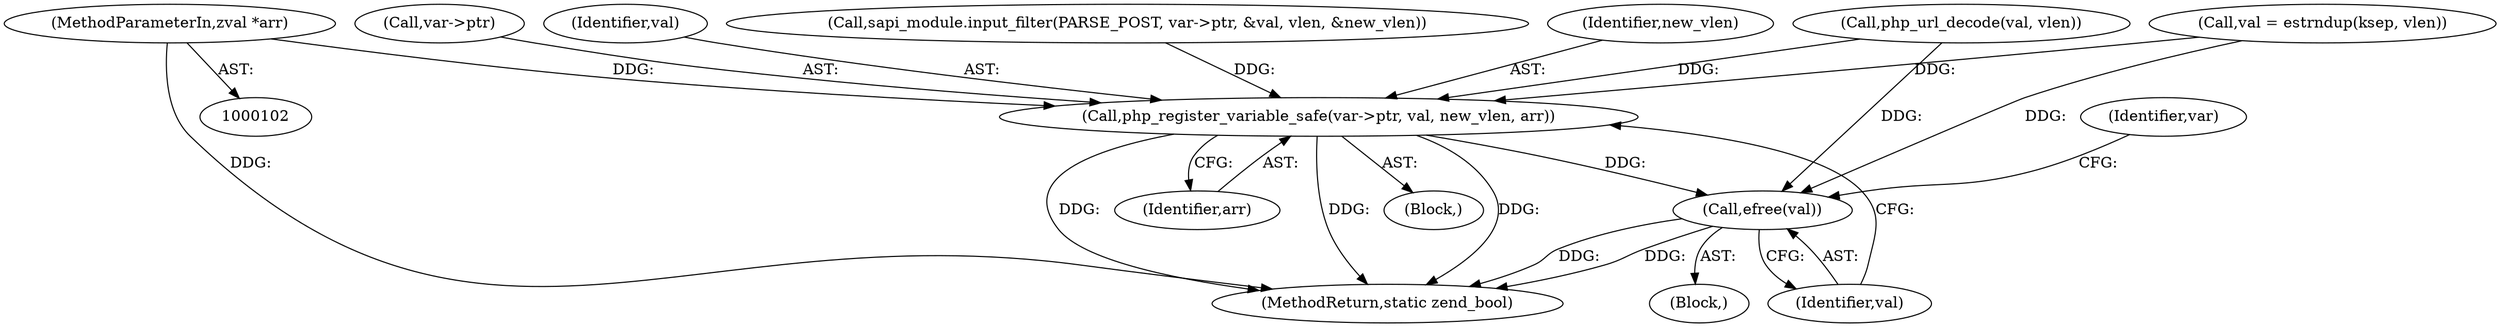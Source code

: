 digraph "0_php-src_a15bffd105ac28fd0dd9b596632dbf035238fda3@pointer" {
"1000103" [label="(MethodParameterIn,zval *arr)"];
"1000249" [label="(Call,php_register_variable_safe(var->ptr, val, new_vlen, arr))"];
"1000256" [label="(Call,efree(val))"];
"1000255" [label="(Identifier,arr)"];
"1000224" [label="(Call,val = estrndup(ksep, vlen))"];
"1000256" [label="(Call,efree(val))"];
"1000238" [label="(Call,sapi_module.input_filter(PARSE_POST, var->ptr, &val, vlen, &new_vlen))"];
"1000234" [label="(Call,php_url_decode(val, vlen))"];
"1000254" [label="(Identifier,new_vlen)"];
"1000276" [label="(MethodReturn,static zend_bool)"];
"1000250" [label="(Call,var->ptr)"];
"1000249" [label="(Call,php_register_variable_safe(var->ptr, val, new_vlen, arr))"];
"1000260" [label="(Identifier,var)"];
"1000103" [label="(MethodParameterIn,zval *arr)"];
"1000253" [label="(Identifier,val)"];
"1000106" [label="(Block,)"];
"1000257" [label="(Identifier,val)"];
"1000248" [label="(Block,)"];
"1000103" -> "1000102"  [label="AST: "];
"1000103" -> "1000276"  [label="DDG: "];
"1000103" -> "1000249"  [label="DDG: "];
"1000249" -> "1000248"  [label="AST: "];
"1000249" -> "1000255"  [label="CFG: "];
"1000250" -> "1000249"  [label="AST: "];
"1000253" -> "1000249"  [label="AST: "];
"1000254" -> "1000249"  [label="AST: "];
"1000255" -> "1000249"  [label="AST: "];
"1000257" -> "1000249"  [label="CFG: "];
"1000249" -> "1000276"  [label="DDG: "];
"1000249" -> "1000276"  [label="DDG: "];
"1000249" -> "1000276"  [label="DDG: "];
"1000238" -> "1000249"  [label="DDG: "];
"1000224" -> "1000249"  [label="DDG: "];
"1000234" -> "1000249"  [label="DDG: "];
"1000249" -> "1000256"  [label="DDG: "];
"1000256" -> "1000106"  [label="AST: "];
"1000256" -> "1000257"  [label="CFG: "];
"1000257" -> "1000256"  [label="AST: "];
"1000260" -> "1000256"  [label="CFG: "];
"1000256" -> "1000276"  [label="DDG: "];
"1000256" -> "1000276"  [label="DDG: "];
"1000224" -> "1000256"  [label="DDG: "];
"1000234" -> "1000256"  [label="DDG: "];
}
